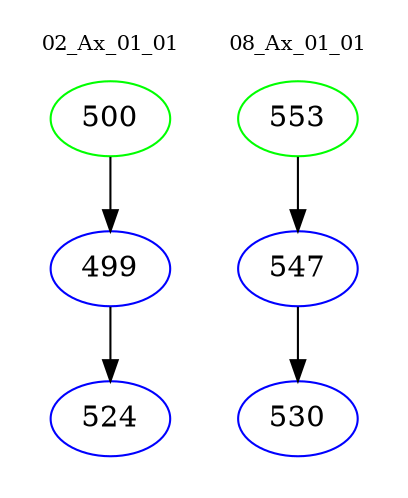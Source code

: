 digraph{
subgraph cluster_0 {
color = white
label = "02_Ax_01_01";
fontsize=10;
T0_500 [label="500", color="green"]
T0_500 -> T0_499 [color="black"]
T0_499 [label="499", color="blue"]
T0_499 -> T0_524 [color="black"]
T0_524 [label="524", color="blue"]
}
subgraph cluster_1 {
color = white
label = "08_Ax_01_01";
fontsize=10;
T1_553 [label="553", color="green"]
T1_553 -> T1_547 [color="black"]
T1_547 [label="547", color="blue"]
T1_547 -> T1_530 [color="black"]
T1_530 [label="530", color="blue"]
}
}
